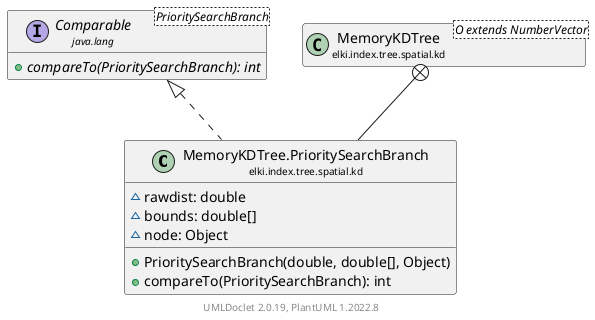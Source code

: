 @startuml
    remove .*\.(Instance|Par|Parameterizer|Factory)$
    set namespaceSeparator none
    hide empty fields
    hide empty methods

    class "<size:14>MemoryKDTree.PrioritySearchBranch\n<size:10>elki.index.tree.spatial.kd" as elki.index.tree.spatial.kd.MemoryKDTree.PrioritySearchBranch [[MemoryKDTree.PrioritySearchBranch.html]] {
        ~rawdist: double
        ~bounds: double[]
        ~node: Object
        +PrioritySearchBranch(double, double[], Object)
        +compareTo(PrioritySearchBranch): int
    }

    interface "<size:14>Comparable\n<size:10>java.lang" as java.lang.Comparable<PrioritySearchBranch> {
        {abstract} +compareTo(PrioritySearchBranch): int
    }
    class "<size:14>MemoryKDTree\n<size:10>elki.index.tree.spatial.kd" as elki.index.tree.spatial.kd.MemoryKDTree<O extends NumberVector> [[MemoryKDTree.html]]

    java.lang.Comparable <|.. elki.index.tree.spatial.kd.MemoryKDTree.PrioritySearchBranch
    elki.index.tree.spatial.kd.MemoryKDTree +-- elki.index.tree.spatial.kd.MemoryKDTree.PrioritySearchBranch

    center footer UMLDoclet 2.0.19, PlantUML 1.2022.8
@enduml
